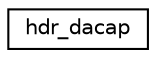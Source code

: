digraph "Graphical Class Hierarchy"
{
 // LATEX_PDF_SIZE
  edge [fontname="Helvetica",fontsize="10",labelfontname="Helvetica",labelfontsize="10"];
  node [fontname="Helvetica",fontsize="10",shape=record];
  rankdir="LR";
  Node0 [label="hdr_dacap",height=0.2,width=0.4,color="black", fillcolor="white", style="filled",URL="$structhdr__dacap.html",tooltip="Definition of the header of DACAP packets."];
}
